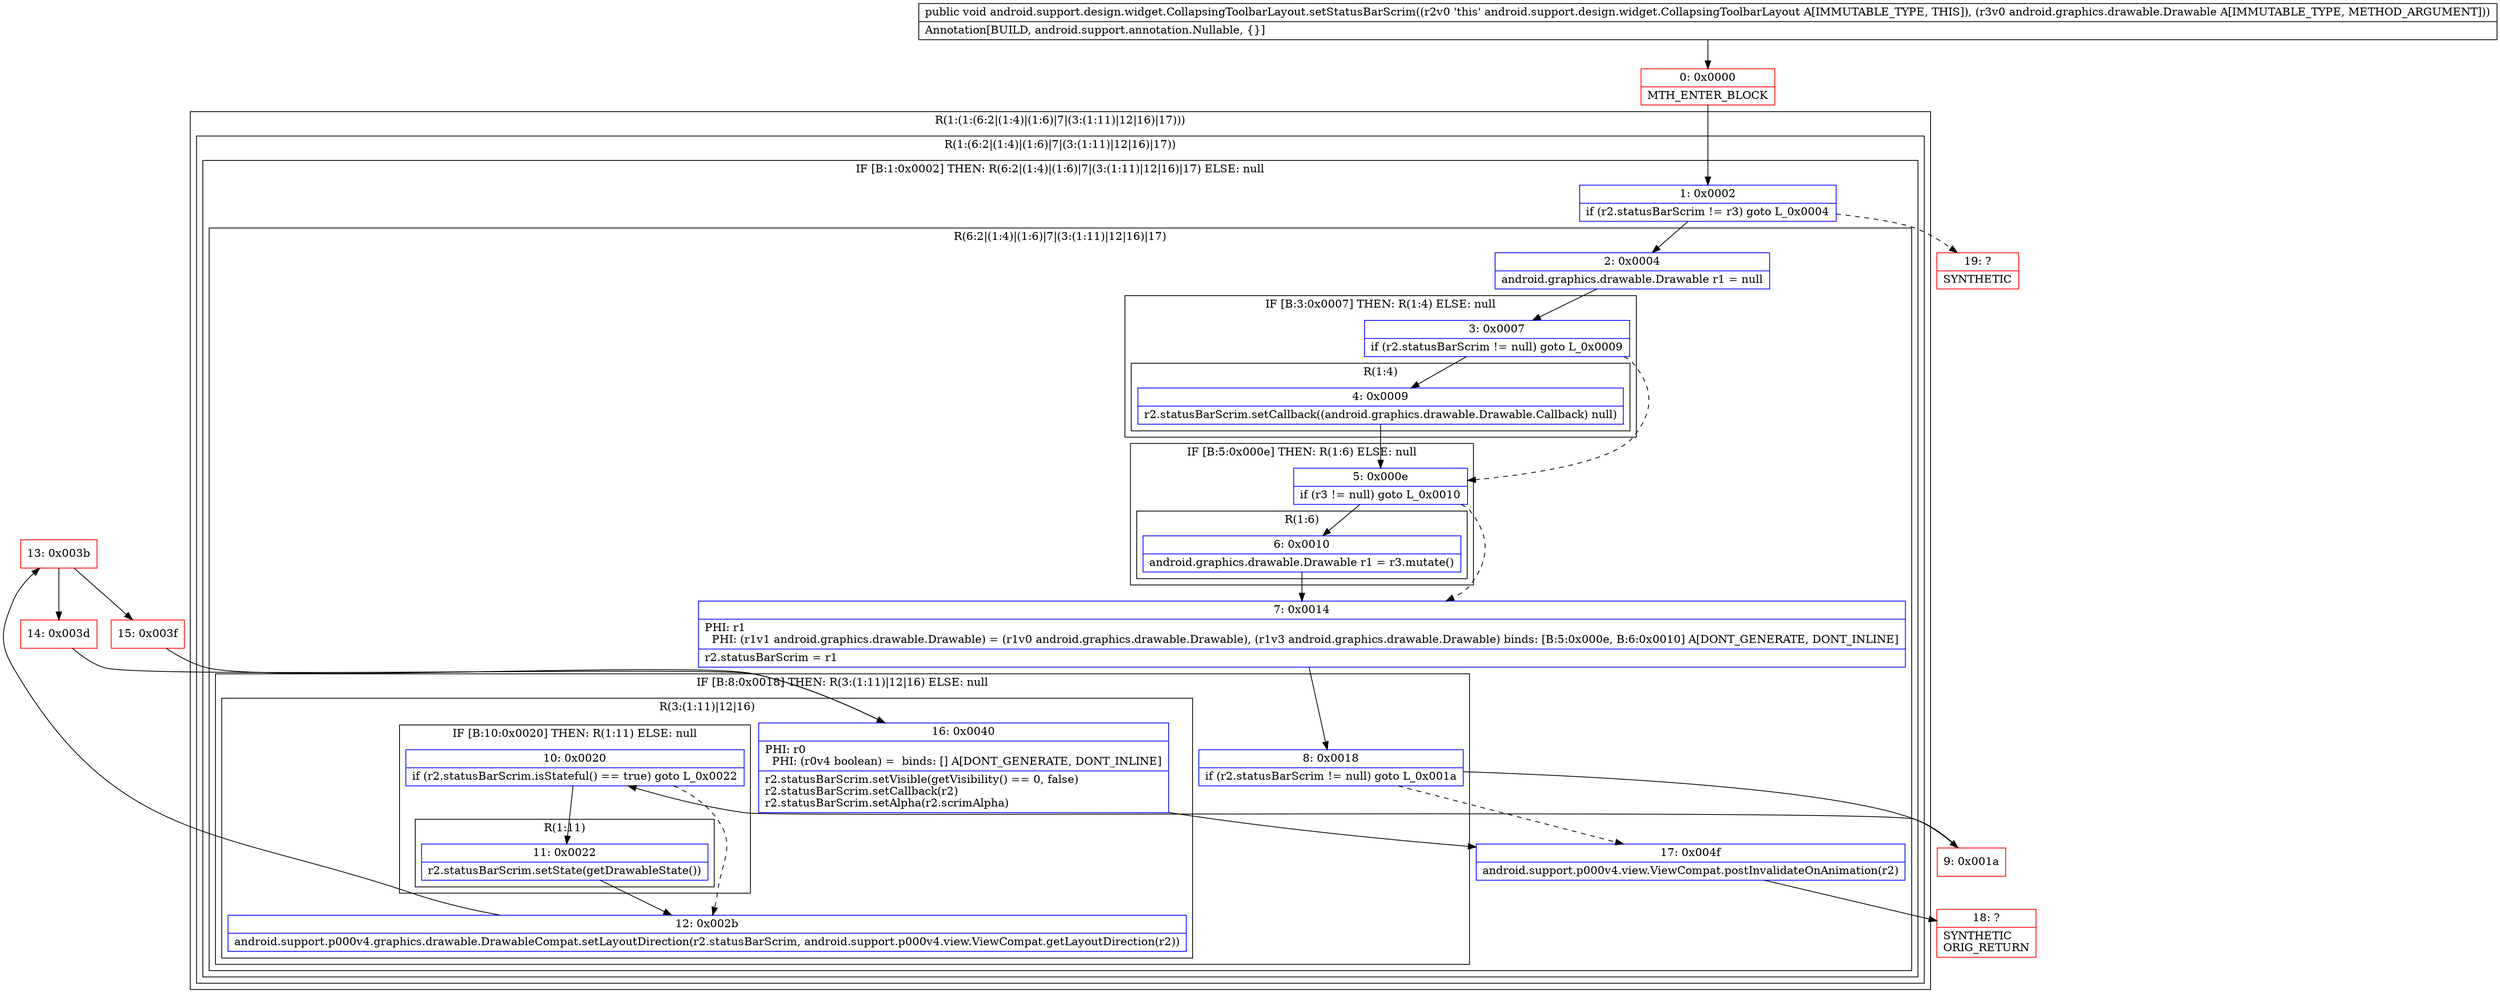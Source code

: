 digraph "CFG forandroid.support.design.widget.CollapsingToolbarLayout.setStatusBarScrim(Landroid\/graphics\/drawable\/Drawable;)V" {
subgraph cluster_Region_1269936773 {
label = "R(1:(1:(6:2|(1:4)|(1:6)|7|(3:(1:11)|12|16)|17)))";
node [shape=record,color=blue];
subgraph cluster_Region_514628133 {
label = "R(1:(6:2|(1:4)|(1:6)|7|(3:(1:11)|12|16)|17))";
node [shape=record,color=blue];
subgraph cluster_IfRegion_1188282897 {
label = "IF [B:1:0x0002] THEN: R(6:2|(1:4)|(1:6)|7|(3:(1:11)|12|16)|17) ELSE: null";
node [shape=record,color=blue];
Node_1 [shape=record,label="{1\:\ 0x0002|if (r2.statusBarScrim != r3) goto L_0x0004\l}"];
subgraph cluster_Region_298147861 {
label = "R(6:2|(1:4)|(1:6)|7|(3:(1:11)|12|16)|17)";
node [shape=record,color=blue];
Node_2 [shape=record,label="{2\:\ 0x0004|android.graphics.drawable.Drawable r1 = null\l}"];
subgraph cluster_IfRegion_865978107 {
label = "IF [B:3:0x0007] THEN: R(1:4) ELSE: null";
node [shape=record,color=blue];
Node_3 [shape=record,label="{3\:\ 0x0007|if (r2.statusBarScrim != null) goto L_0x0009\l}"];
subgraph cluster_Region_1971224471 {
label = "R(1:4)";
node [shape=record,color=blue];
Node_4 [shape=record,label="{4\:\ 0x0009|r2.statusBarScrim.setCallback((android.graphics.drawable.Drawable.Callback) null)\l}"];
}
}
subgraph cluster_IfRegion_259632815 {
label = "IF [B:5:0x000e] THEN: R(1:6) ELSE: null";
node [shape=record,color=blue];
Node_5 [shape=record,label="{5\:\ 0x000e|if (r3 != null) goto L_0x0010\l}"];
subgraph cluster_Region_1812724107 {
label = "R(1:6)";
node [shape=record,color=blue];
Node_6 [shape=record,label="{6\:\ 0x0010|android.graphics.drawable.Drawable r1 = r3.mutate()\l}"];
}
}
Node_7 [shape=record,label="{7\:\ 0x0014|PHI: r1 \l  PHI: (r1v1 android.graphics.drawable.Drawable) = (r1v0 android.graphics.drawable.Drawable), (r1v3 android.graphics.drawable.Drawable) binds: [B:5:0x000e, B:6:0x0010] A[DONT_GENERATE, DONT_INLINE]\l|r2.statusBarScrim = r1\l}"];
subgraph cluster_IfRegion_1466054171 {
label = "IF [B:8:0x0018] THEN: R(3:(1:11)|12|16) ELSE: null";
node [shape=record,color=blue];
Node_8 [shape=record,label="{8\:\ 0x0018|if (r2.statusBarScrim != null) goto L_0x001a\l}"];
subgraph cluster_Region_169183250 {
label = "R(3:(1:11)|12|16)";
node [shape=record,color=blue];
subgraph cluster_IfRegion_210885632 {
label = "IF [B:10:0x0020] THEN: R(1:11) ELSE: null";
node [shape=record,color=blue];
Node_10 [shape=record,label="{10\:\ 0x0020|if (r2.statusBarScrim.isStateful() == true) goto L_0x0022\l}"];
subgraph cluster_Region_1323243499 {
label = "R(1:11)";
node [shape=record,color=blue];
Node_11 [shape=record,label="{11\:\ 0x0022|r2.statusBarScrim.setState(getDrawableState())\l}"];
}
}
Node_12 [shape=record,label="{12\:\ 0x002b|android.support.p000v4.graphics.drawable.DrawableCompat.setLayoutDirection(r2.statusBarScrim, android.support.p000v4.view.ViewCompat.getLayoutDirection(r2))\l}"];
Node_16 [shape=record,label="{16\:\ 0x0040|PHI: r0 \l  PHI: (r0v4 boolean) =  binds: [] A[DONT_GENERATE, DONT_INLINE]\l|r2.statusBarScrim.setVisible(getVisibility() == 0, false)\lr2.statusBarScrim.setCallback(r2)\lr2.statusBarScrim.setAlpha(r2.scrimAlpha)\l}"];
}
}
Node_17 [shape=record,label="{17\:\ 0x004f|android.support.p000v4.view.ViewCompat.postInvalidateOnAnimation(r2)\l}"];
}
}
}
}
Node_0 [shape=record,color=red,label="{0\:\ 0x0000|MTH_ENTER_BLOCK\l}"];
Node_9 [shape=record,color=red,label="{9\:\ 0x001a}"];
Node_13 [shape=record,color=red,label="{13\:\ 0x003b}"];
Node_14 [shape=record,color=red,label="{14\:\ 0x003d}"];
Node_15 [shape=record,color=red,label="{15\:\ 0x003f}"];
Node_18 [shape=record,color=red,label="{18\:\ ?|SYNTHETIC\lORIG_RETURN\l}"];
Node_19 [shape=record,color=red,label="{19\:\ ?|SYNTHETIC\l}"];
MethodNode[shape=record,label="{public void android.support.design.widget.CollapsingToolbarLayout.setStatusBarScrim((r2v0 'this' android.support.design.widget.CollapsingToolbarLayout A[IMMUTABLE_TYPE, THIS]), (r3v0 android.graphics.drawable.Drawable A[IMMUTABLE_TYPE, METHOD_ARGUMENT]))  | Annotation[BUILD, android.support.annotation.Nullable, \{\}]\l}"];
MethodNode -> Node_0;
Node_1 -> Node_2;
Node_1 -> Node_19[style=dashed];
Node_2 -> Node_3;
Node_3 -> Node_4;
Node_3 -> Node_5[style=dashed];
Node_4 -> Node_5;
Node_5 -> Node_6;
Node_5 -> Node_7[style=dashed];
Node_6 -> Node_7;
Node_7 -> Node_8;
Node_8 -> Node_9;
Node_8 -> Node_17[style=dashed];
Node_10 -> Node_11;
Node_10 -> Node_12[style=dashed];
Node_11 -> Node_12;
Node_12 -> Node_13;
Node_16 -> Node_17;
Node_17 -> Node_18;
Node_0 -> Node_1;
Node_9 -> Node_10;
Node_13 -> Node_14;
Node_13 -> Node_15;
Node_14 -> Node_16;
Node_15 -> Node_16;
}

